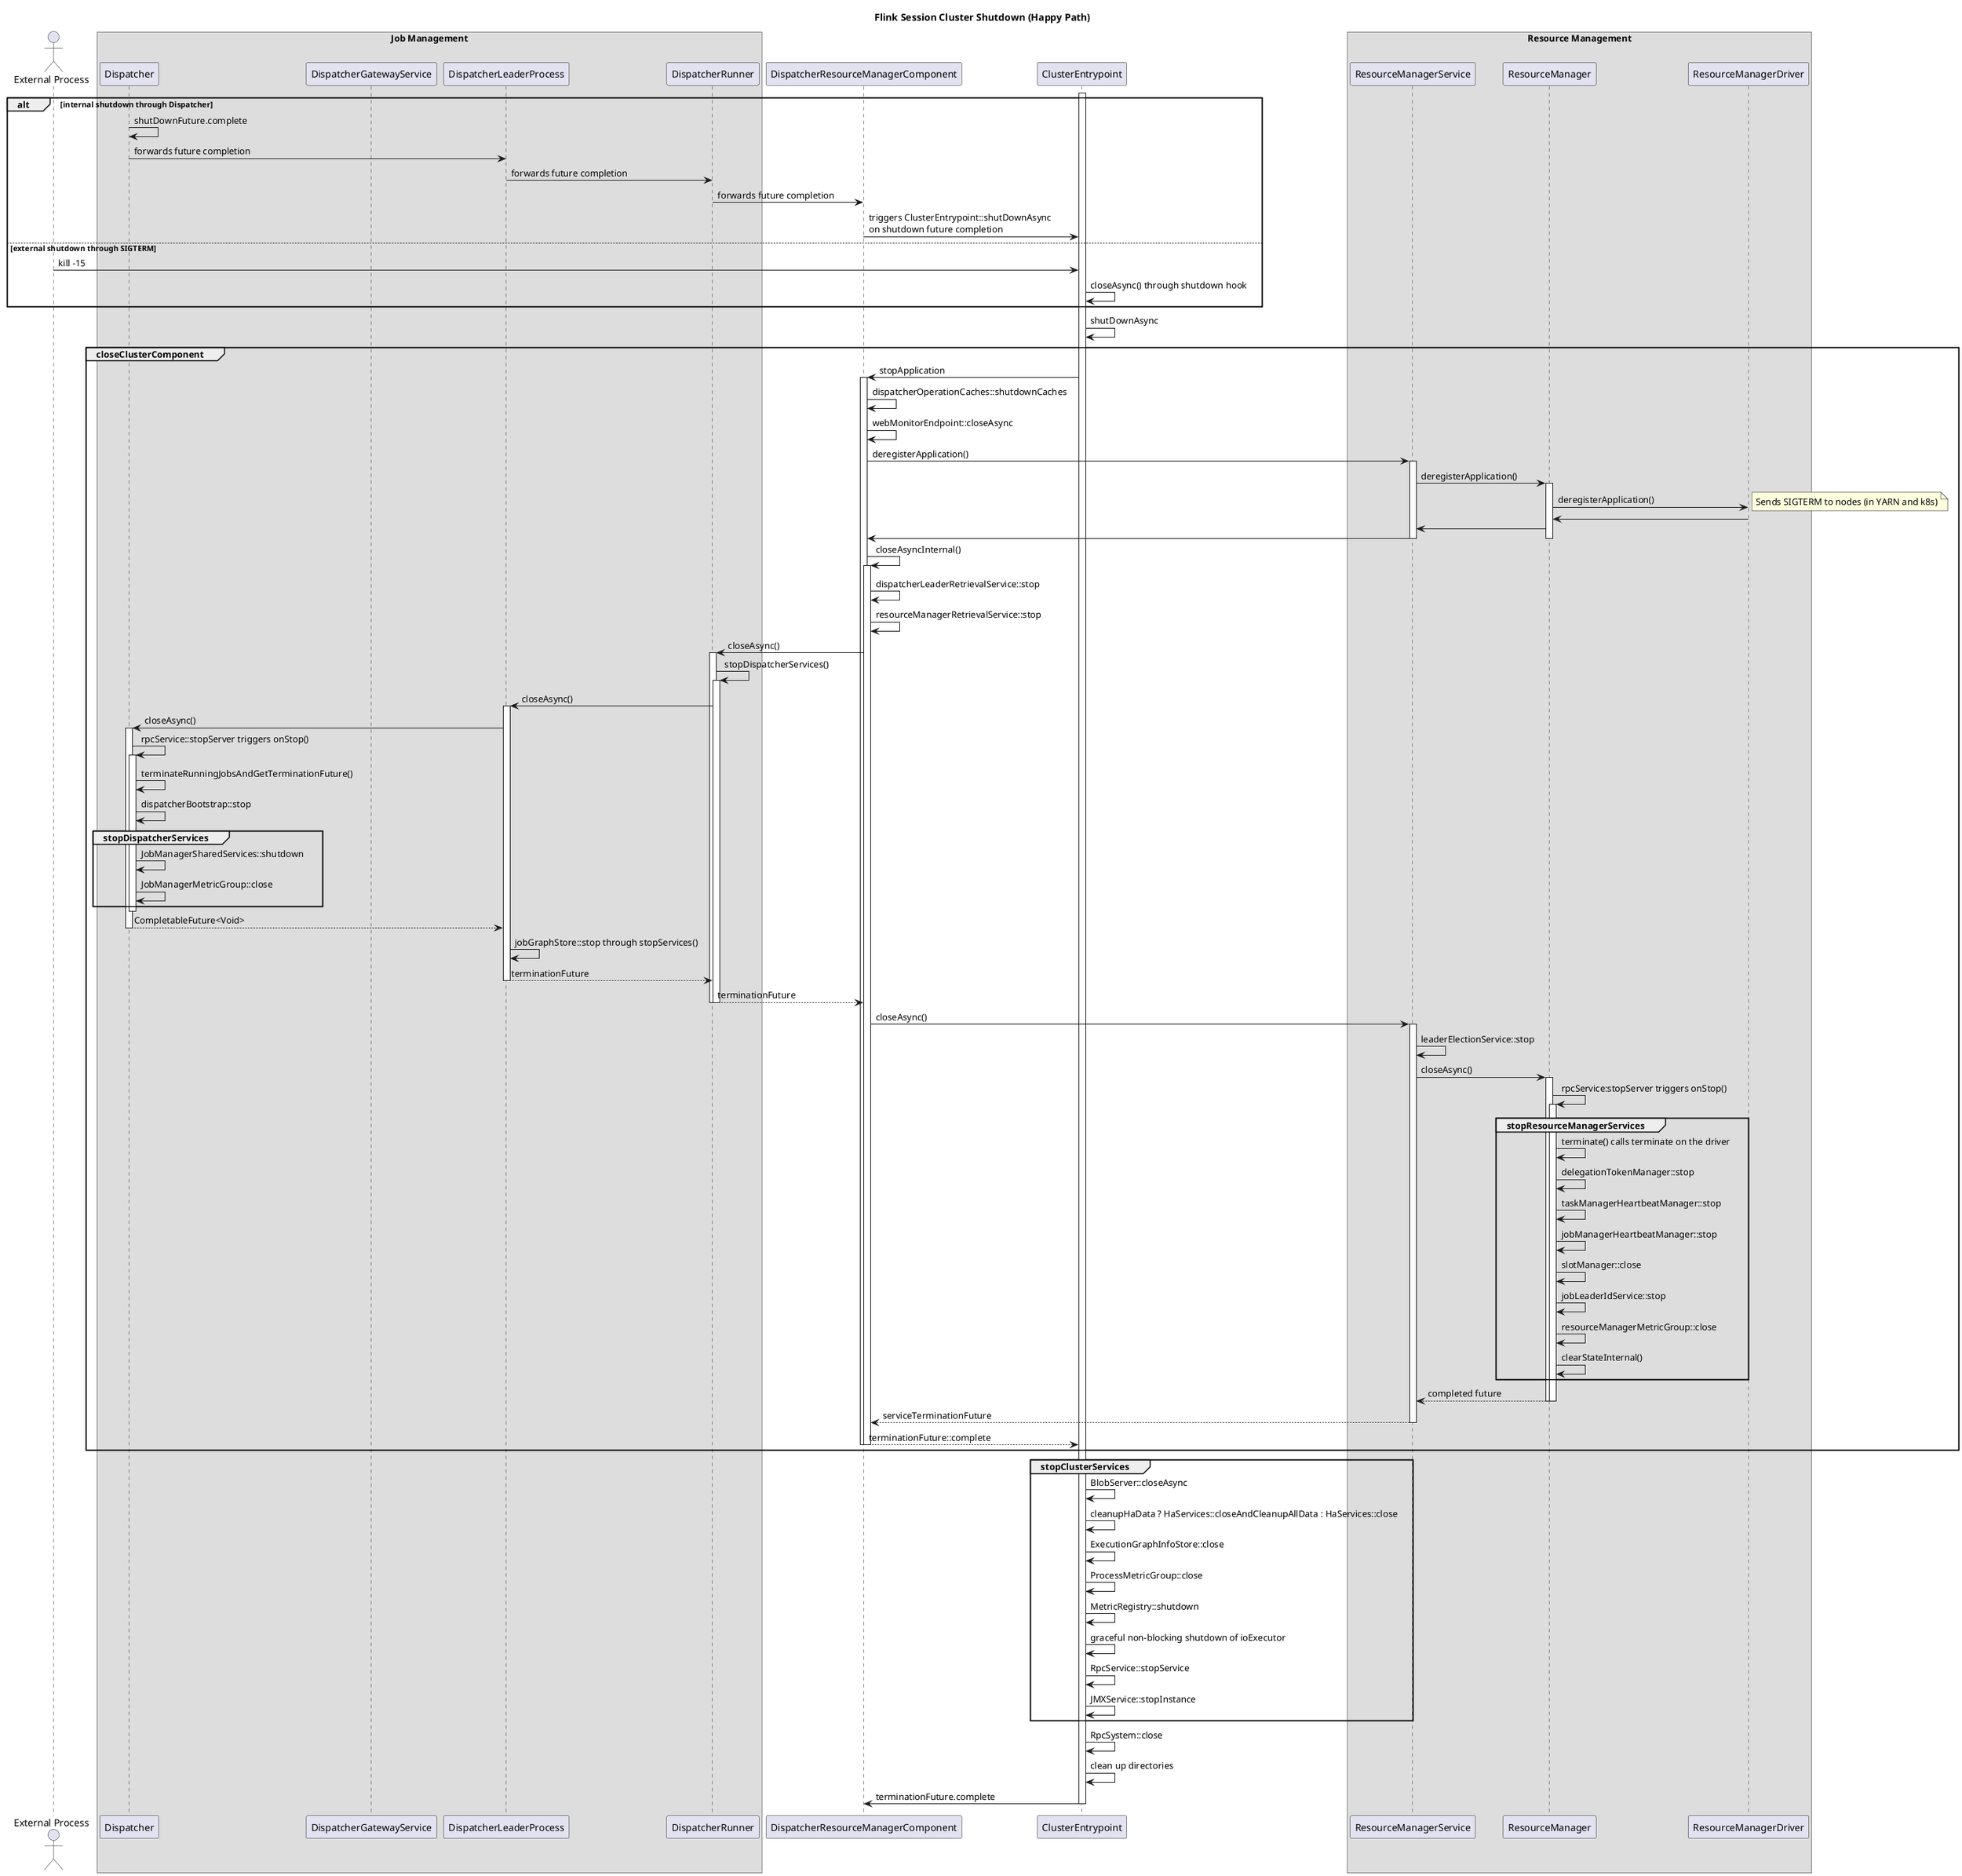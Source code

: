 /'
 ' Licensed to the Apache Software Foundation (ASF) under one
 ' or more contributor license agreements.  See the NOTICE file
 ' distributed with this work for additional information
 ' regarding copyright ownership.  The ASF licenses this file
 ' to you under the Apache License, Version 2.0 (the
 ' "License"); you may not use this file except in compliance
 ' with the License.  You may obtain a copy of the License at
 '
 '    http://www.apache.org/licenses/LICENSE-2.0
 '
 ' Unless required by applicable law or agreed to in writing, software
 ' distributed under the License is distributed on an "AS IS" BASIS,
 ' WITHOUT WARRANTIES OR CONDITIONS OF ANY KIND, either express or implied.
 ' See the License for the specific language governing permissions and
 ' limitations under the License.
 '/
@startuml

title Flink Session Cluster Shutdown (Happy Path)

actor "External Process" as EP

box "Job Management"
participant Dispatcher as D
participant DispatcherGatewayService as DS
participant DispatcherLeaderProcess as DLP
participant DispatcherRunner as DR
end box

participant DispatcherResourceManagerComponent as DRMC
participant ClusterEntrypoint as CE

box "Resource Management"
participant ResourceManagerService as RMS
participant ResourceManager as RM
participant ResourceManagerDriver as RMD
end box

activate CE
    alt internal shutdown through Dispatcher
        D -> D : shutDownFuture.complete
        D -> DLP : forwards future completion
        DLP -> DR : forwards future completion
        DR -> DRMC : forwards future completion
        DRMC -> CE : triggers ClusterEntrypoint::shutDownAsync \non shutdown future completion
    else external shutdown through SIGTERM
        EP -> CE: kill -15
        CE -> CE: closeAsync() through shutdown hook
    end
    CE -> CE : shutDownAsync
    group closeClusterComponent
        CE -> DRMC : stopApplication
        activate DRMC
            DRMC -> DRMC : dispatcherOperationCaches::shutdownCaches
            DRMC -> DRMC : webMonitorEndpoint::closeAsync
            DRMC -> RMS : deregisterApplication()
            activate RMS
                RMS -> RM : deregisterApplication()
                activate RM
                    RM -> RMD : deregisterApplication()
                    note right
                      Sends SIGTERM to nodes (in YARN and k8s)
                    end note
                    RMD -> RM
                    RM -> RMS
                    RMS -> DRMC
                deactivate RM
            deactivate RMS
            DRMC -> DRMC : closeAsyncInternal()
            activate DRMC
                DRMC -> DRMC : dispatcherLeaderRetrievalService::stop
                DRMC -> DRMC : resourceManagerRetrievalService::stop
                DRMC -> DR : closeAsync()
                activate DR
                    DR -> DR : stopDispatcherServices()
                    activate DR
                        DR -> DLP : closeAsync()
                        activate DLP
                            DLP -> D : closeAsync()
                                activate D
                                    D -> D : rpcService::stopServer triggers onStop()
                                    activate D
                                        D -> D : terminateRunningJobsAndGetTerminationFuture()
                                        D -> D : dispatcherBootstrap::stop
                                        group stopDispatcherServices
                                            D -> D : JobManagerSharedServices::shutdown
                                            D -> D : JobManagerMetricGroup::close
                                        end
                                    deactivate D
                                    D --> DLP: CompletableFuture<Void>
                                deactivate D
                            DLP -> DLP: jobGraphStore::stop through stopServices()
                            DLP --> DR: terminationFuture
                        deactivate DLP
                    DR --> DRMC : terminationFuture
                    deactivate DR
                deactivate DR
                DRMC -> RMS : closeAsync()
                activate RMS
                    RMS -> RMS: leaderElectionService::stop
                    RMS -> RM: closeAsync()
                    activate RM
                        RM -> RM : rpcService:stopServer triggers onStop()
                        activate RM
                            group stopResourceManagerServices
                                RM -> RM : terminate() calls terminate on the driver
                                RM -> RM : delegationTokenManager::stop
                                RM -> RM : taskManagerHeartbeatManager::stop
                                RM -> RM : jobManagerHeartbeatManager::stop
                                RM -> RM : slotManager::close
                                RM -> RM : jobLeaderIdService::stop
                                RM -> RM : resourceManagerMetricGroup::close
                                RM -> RM : clearStateInternal()
                            end
                            RM --> RMS: completed future
                        deactivate RM
                    deactivate RM
                    RMS --> DRMC: serviceTerminationFuture
                deactivate RMS
                DRMC --> CE : terminationFuture::complete
            deactivate DRMC
        deactivate DRMC
    end
    group stopClusterServices
        CE -> CE : BlobServer::closeAsync
        CE -> CE : cleanupHaData ? HaServices::closeAndCleanupAllData : HaServices::close
        CE -> CE : ExecutionGraphInfoStore::close
        CE -> CE : ProcessMetricGroup::close
        CE -> CE : MetricRegistry::shutdown
        CE -> CE : graceful non-blocking shutdown of ioExecutor
        CE -> CE : RpcService::stopService
        CE -> CE : JMXService::stopInstance
    end
    CE -> CE : RpcSystem::close
    CE -> CE : clean up directories
    CE -> DRMC : terminationFuture.complete
deactivate CE
@enduml
